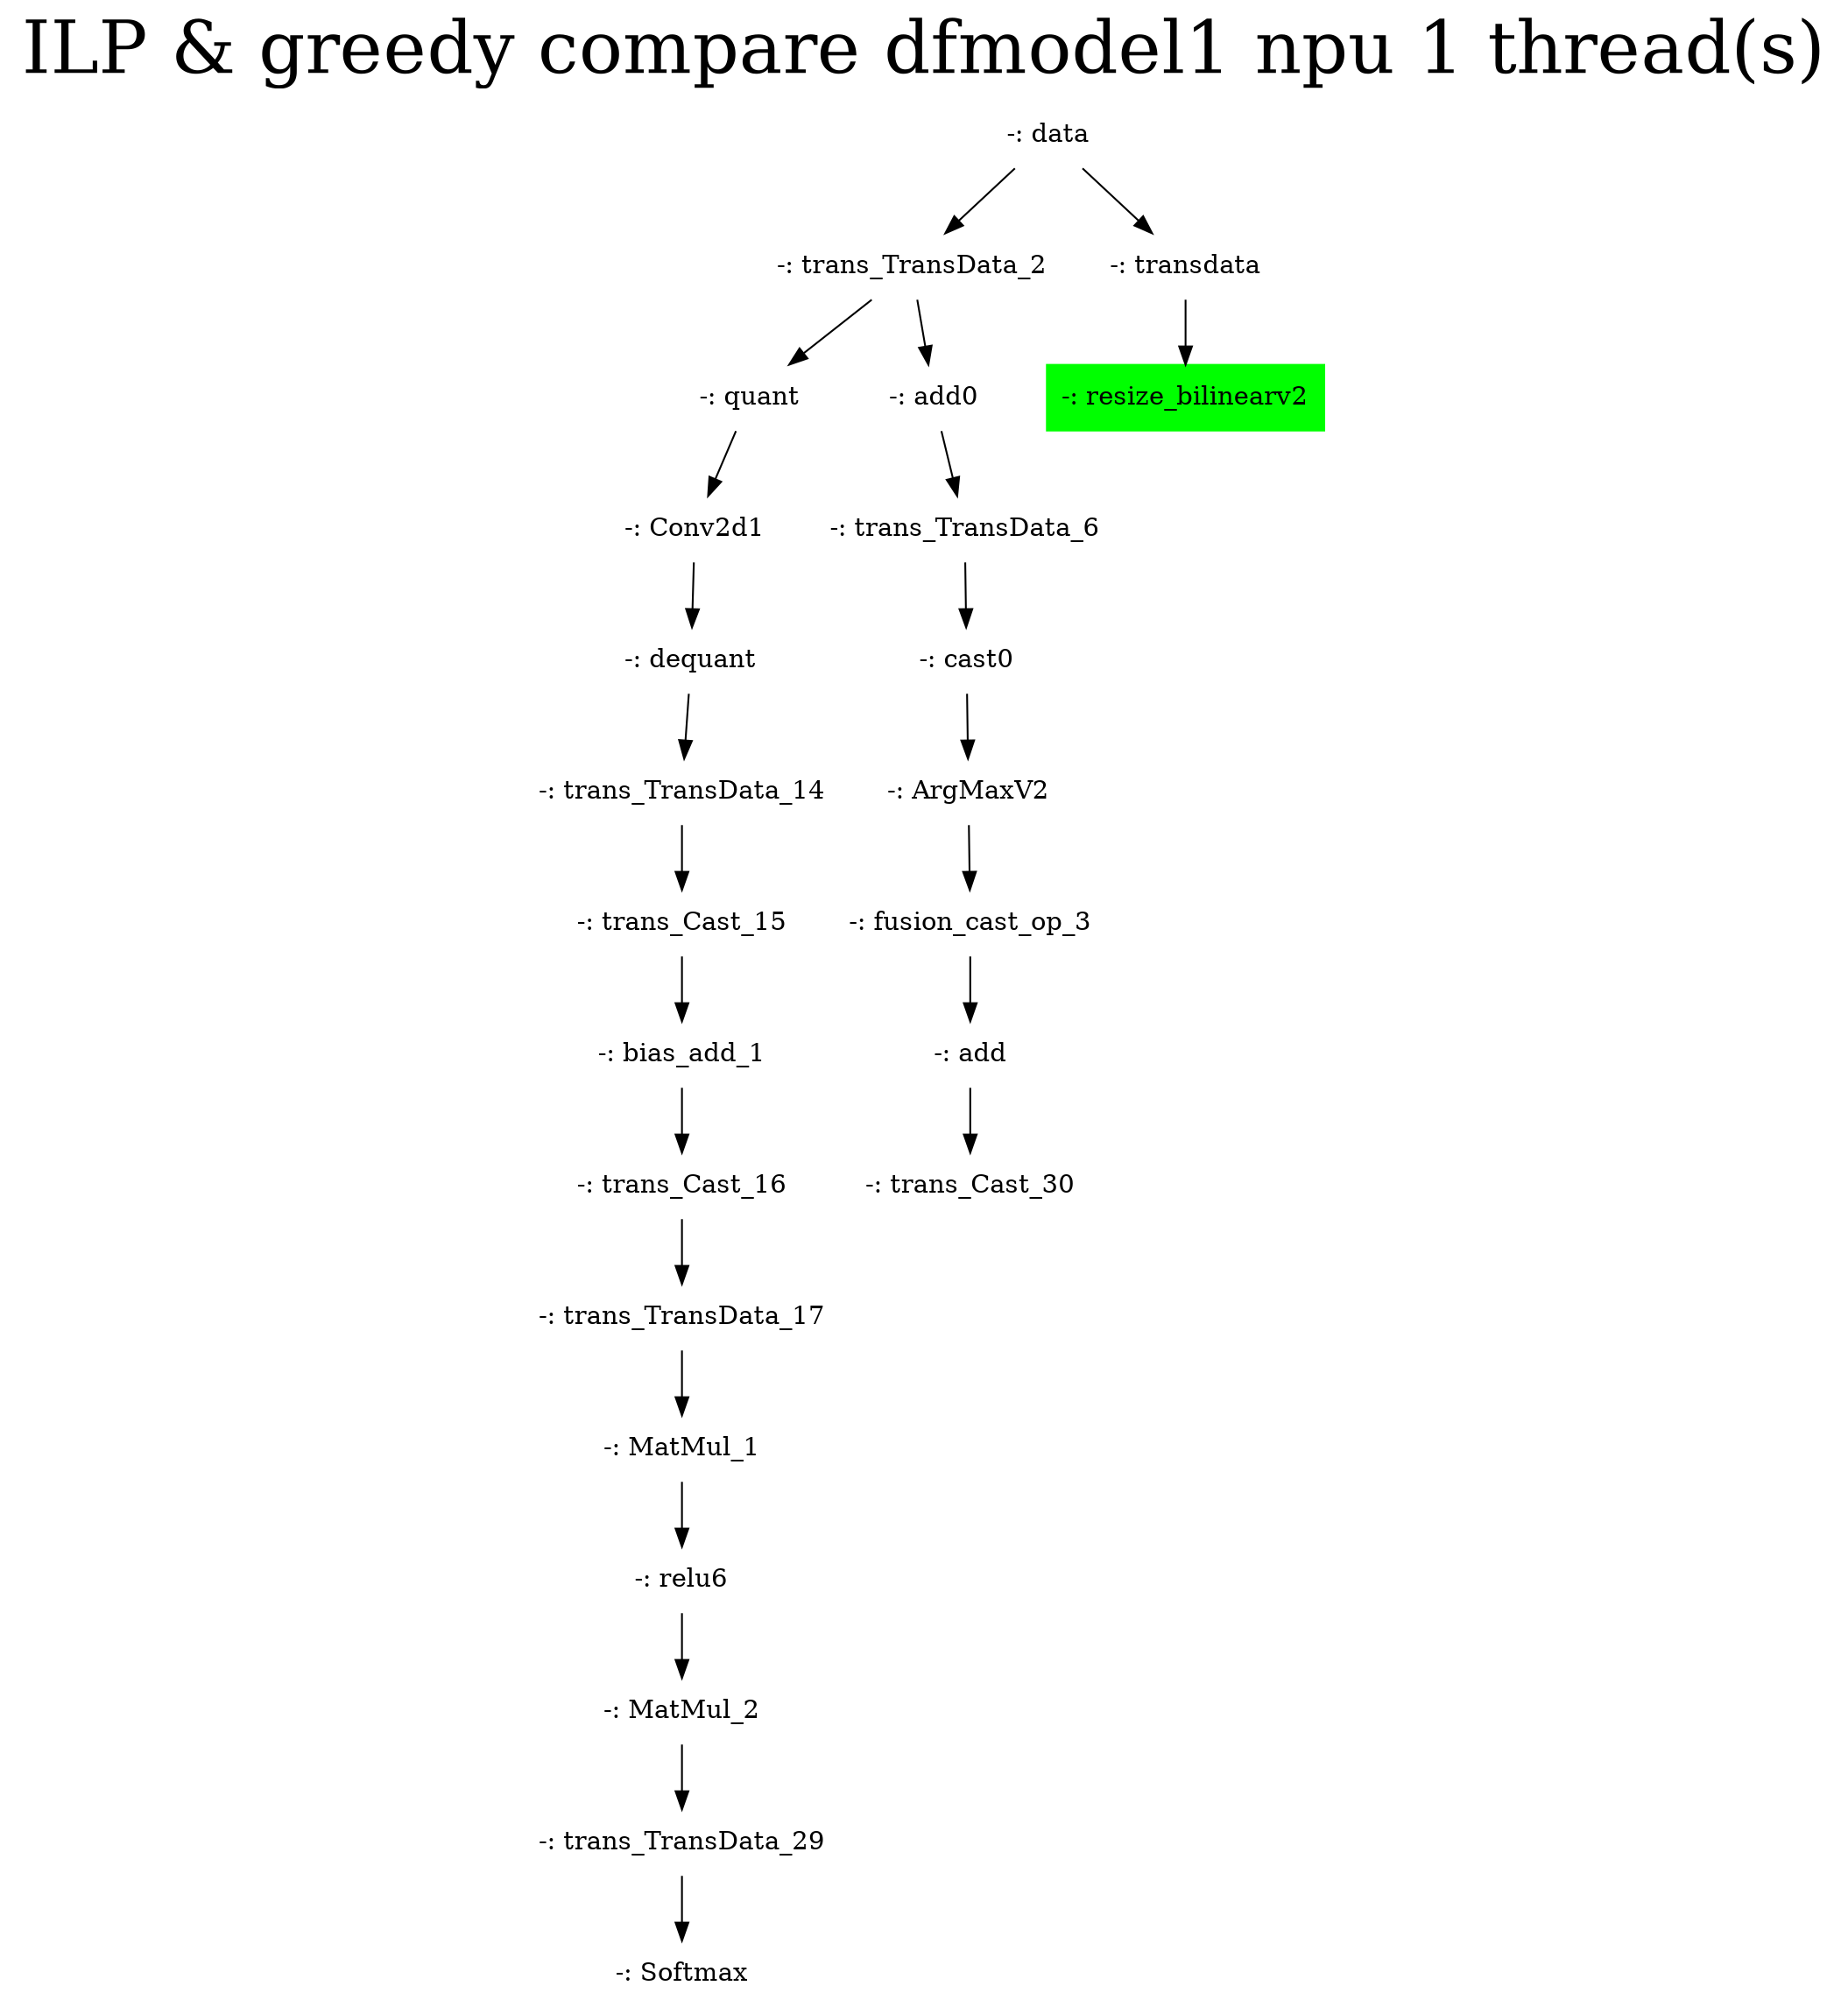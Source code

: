 digraph G {
label     = "ILP & greedy compare dfmodel1 npu 1 thread(s)"
    labelloc  =  t // t: Place the graph's title on top.
    fontsize  = 40 // Make title stand out by giving a large font size
    fontcolor = black"-: data"->"-: trans_TransData_2";
"-: data"->"-: transdata";
"-: data" [shape=box,style=filled,color=white];
"-: transdata"->"-: resize_bilinearv2";
"-: transdata" [shape=box,style=filled,color=white];
"-: trans_TransData_2"->"-: quant";
"-: trans_TransData_2"->"-: add0";
"-: trans_TransData_2" [shape=box,style=filled,color=white];
"-: add0"->"-: trans_TransData_6";
"-: add0" [shape=box,style=filled,color=white];
"-: trans_TransData_6"->"-: cast0";
"-: trans_TransData_6" [shape=box,style=filled,color=white];
"-: cast0"->"-: ArgMaxV2";
"-: cast0" [shape=box,style=filled,color=white];
"-: quant"->"-: Conv2d1";
"-: quant" [shape=box,style=filled,color=white];
"-: Conv2d1"->"-: dequant";
"-: Conv2d1" [shape=box,style=filled,color=white];
"-: dequant"->"-: trans_TransData_14";
"-: dequant" [shape=box,style=filled,color=white];
"-: trans_TransData_14"->"-: trans_Cast_15";
"-: trans_TransData_14" [shape=box,style=filled,color=white];
"-: trans_Cast_15"->"-: bias_add_1";
"-: trans_Cast_15" [shape=box,style=filled,color=white];
"-: resize_bilinearv2" [shape=box,style=filled,color=green];
"-: ArgMaxV2"->"-: fusion_cast_op_3";
"-: ArgMaxV2" [shape=box,style=filled,color=white];
"-: fusion_cast_op_3"->"-: add";
"-: fusion_cast_op_3" [shape=box,style=filled,color=white];
"-: add"->"-: trans_Cast_30";
"-: add" [shape=box,style=filled,color=white];
"-: trans_Cast_30" [shape=box,style=filled,color=white];
"-: bias_add_1"->"-: trans_Cast_16";
"-: bias_add_1" [shape=box,style=filled,color=white];
"-: trans_Cast_16"->"-: trans_TransData_17";
"-: trans_Cast_16" [shape=box,style=filled,color=white];
"-: trans_TransData_17"->"-: MatMul_1";
"-: trans_TransData_17" [shape=box,style=filled,color=white];
"-: MatMul_1"->"-: relu6";
"-: MatMul_1" [shape=box,style=filled,color=white];
"-: relu6"->"-: MatMul_2";
"-: relu6" [shape=box,style=filled,color=white];
"-: MatMul_2"->"-: trans_TransData_29";
"-: MatMul_2" [shape=box,style=filled,color=white];
"-: trans_TransData_29"->"-: Softmax";
"-: trans_TransData_29" [shape=box,style=filled,color=white];
"-: Softmax" [shape=box,style=filled,color=white];
}
